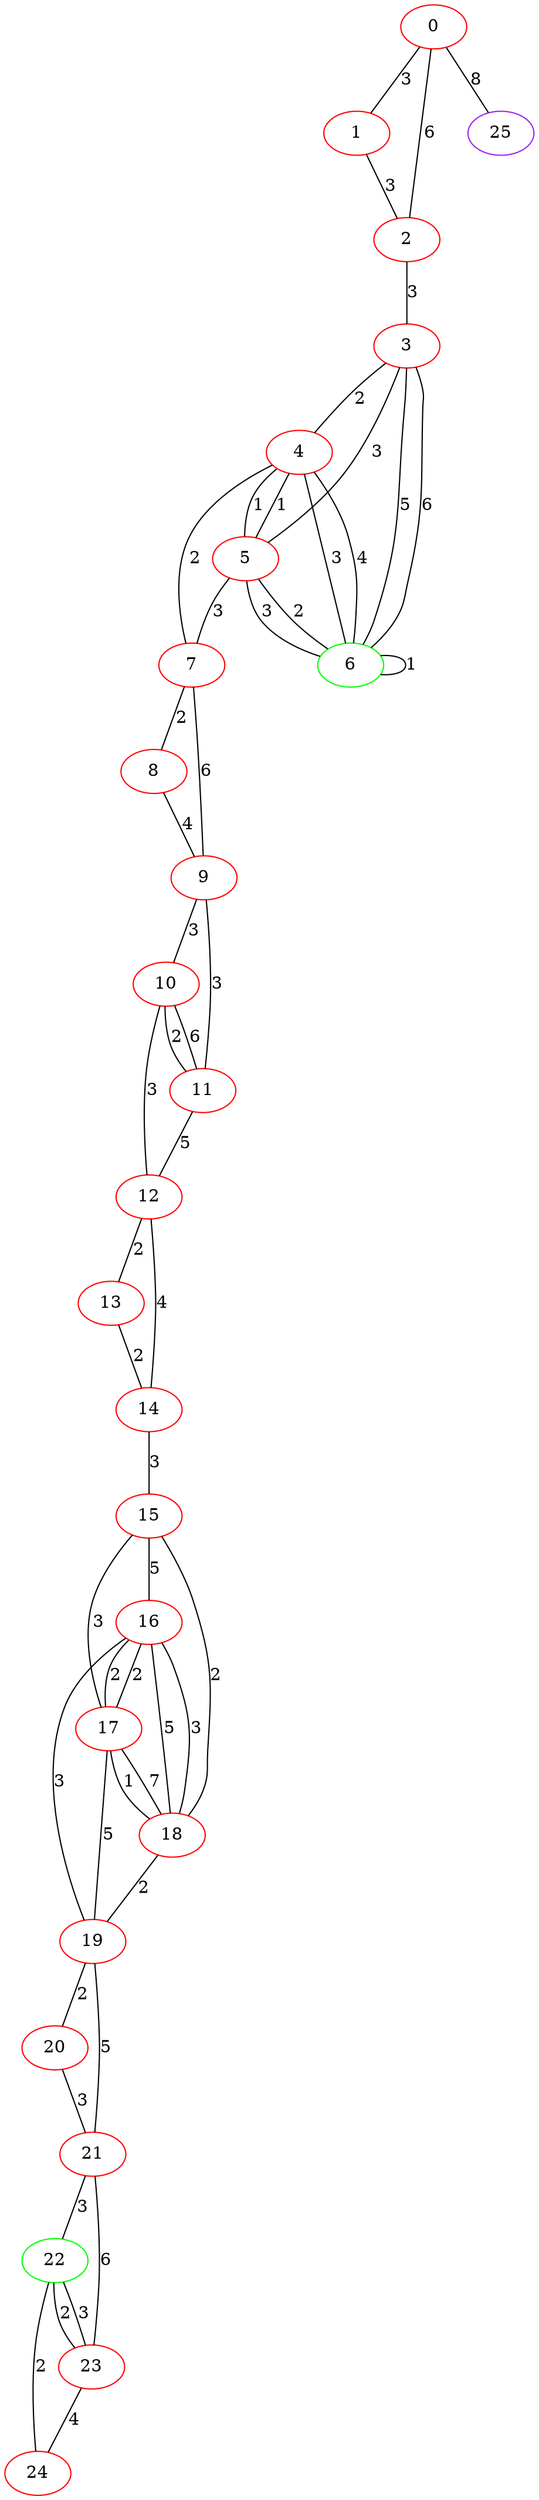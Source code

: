 graph "" {
0 [color=red, weight=1];
1 [color=red, weight=1];
2 [color=red, weight=1];
3 [color=red, weight=1];
4 [color=red, weight=1];
5 [color=red, weight=1];
6 [color=green, weight=2];
7 [color=red, weight=1];
8 [color=red, weight=1];
9 [color=red, weight=1];
10 [color=red, weight=1];
11 [color=red, weight=1];
12 [color=red, weight=1];
13 [color=red, weight=1];
14 [color=red, weight=1];
15 [color=red, weight=1];
16 [color=red, weight=1];
17 [color=red, weight=1];
18 [color=red, weight=1];
19 [color=red, weight=1];
20 [color=red, weight=1];
21 [color=red, weight=1];
22 [color=green, weight=2];
23 [color=red, weight=1];
24 [color=red, weight=1];
25 [color=purple, weight=4];
0 -- 1  [key=0, label=3];
0 -- 2  [key=0, label=6];
0 -- 25  [key=0, label=8];
1 -- 2  [key=0, label=3];
2 -- 3  [key=0, label=3];
3 -- 4  [key=0, label=2];
3 -- 5  [key=0, label=3];
3 -- 6  [key=0, label=5];
3 -- 6  [key=1, label=6];
4 -- 5  [key=0, label=1];
4 -- 5  [key=1, label=1];
4 -- 6  [key=0, label=3];
4 -- 6  [key=1, label=4];
4 -- 7  [key=0, label=2];
5 -- 6  [key=0, label=2];
5 -- 6  [key=1, label=3];
5 -- 7  [key=0, label=3];
6 -- 6  [key=0, label=1];
7 -- 8  [key=0, label=2];
7 -- 9  [key=0, label=6];
8 -- 9  [key=0, label=4];
9 -- 10  [key=0, label=3];
9 -- 11  [key=0, label=3];
10 -- 11  [key=0, label=2];
10 -- 11  [key=1, label=6];
10 -- 12  [key=0, label=3];
11 -- 12  [key=0, label=5];
12 -- 13  [key=0, label=2];
12 -- 14  [key=0, label=4];
13 -- 14  [key=0, label=2];
14 -- 15  [key=0, label=3];
15 -- 16  [key=0, label=5];
15 -- 17  [key=0, label=3];
15 -- 18  [key=0, label=2];
16 -- 17  [key=0, label=2];
16 -- 17  [key=1, label=2];
16 -- 18  [key=0, label=5];
16 -- 18  [key=1, label=3];
16 -- 19  [key=0, label=3];
17 -- 18  [key=0, label=7];
17 -- 18  [key=1, label=1];
17 -- 19  [key=0, label=5];
18 -- 19  [key=0, label=2];
19 -- 20  [key=0, label=2];
19 -- 21  [key=0, label=5];
20 -- 21  [key=0, label=3];
21 -- 22  [key=0, label=3];
21 -- 23  [key=0, label=6];
22 -- 24  [key=0, label=2];
22 -- 23  [key=0, label=2];
22 -- 23  [key=1, label=3];
23 -- 24  [key=0, label=4];
}
